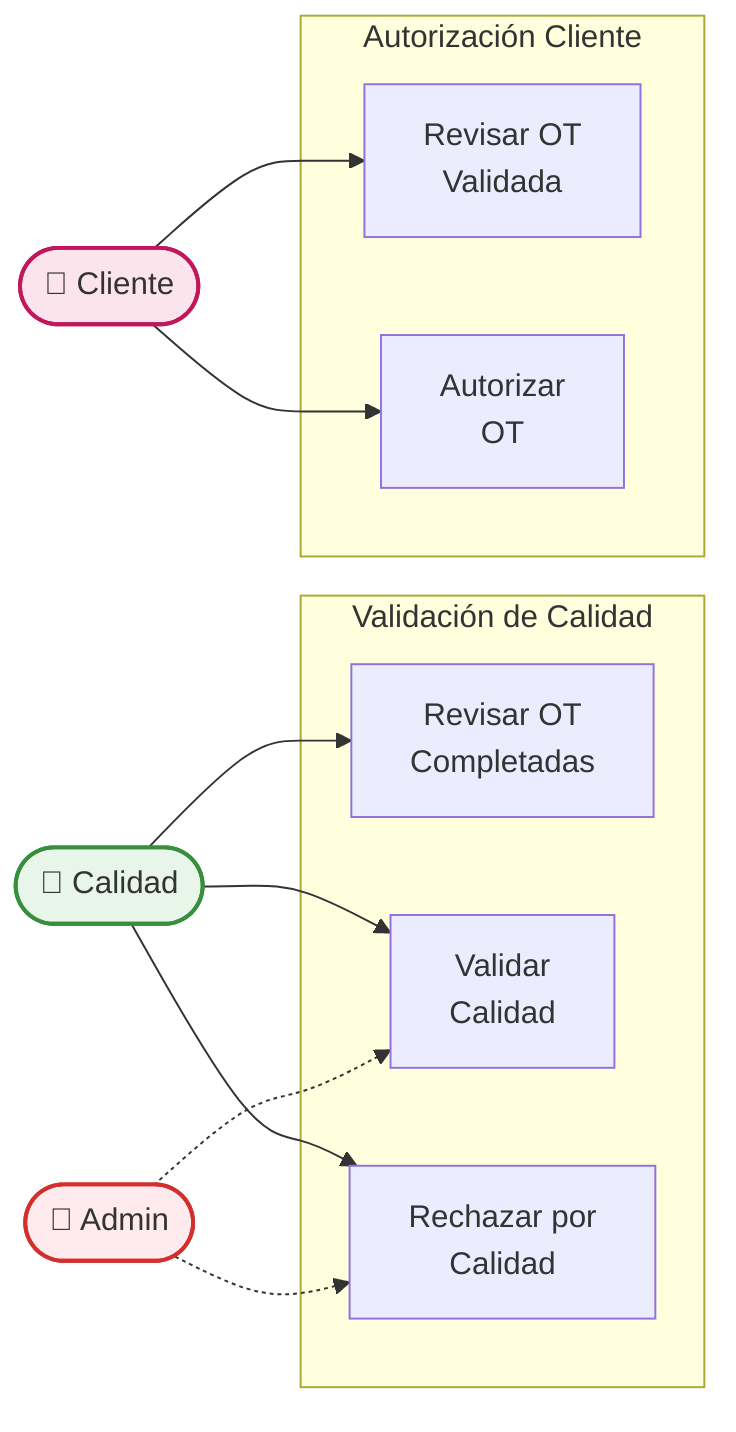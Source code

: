 ﻿graph LR
    Calidad([👤 Calidad])
    Cliente([👤 Cliente])
    Admin([👤 Admin])
    
    subgraph " Validación de Calidad "
        UC1[Revisar OT<br/>Completadas]
        UC2[Validar<br/>Calidad]
        UC3[Rechazar por<br/>Calidad]
    end
    
    subgraph " Autorización Cliente "
        UC4[Revisar OT<br/>Validada]
        UC5[Autorizar<br/>OT]
    end
    
    Calidad --> UC1
    Calidad --> UC2
    Calidad --> UC3
    
    Cliente --> UC4
    Cliente --> UC5
    
    Admin -.-> UC2
    Admin -.-> UC3
    
    style Calidad fill:#e8f5e9,stroke:#388e3c,stroke-width:2px
    style Cliente fill:#fce4ec,stroke:#c2185b,stroke-width:2px
    style Admin fill:#ffebee,stroke:#d32f2f,stroke-width:2px